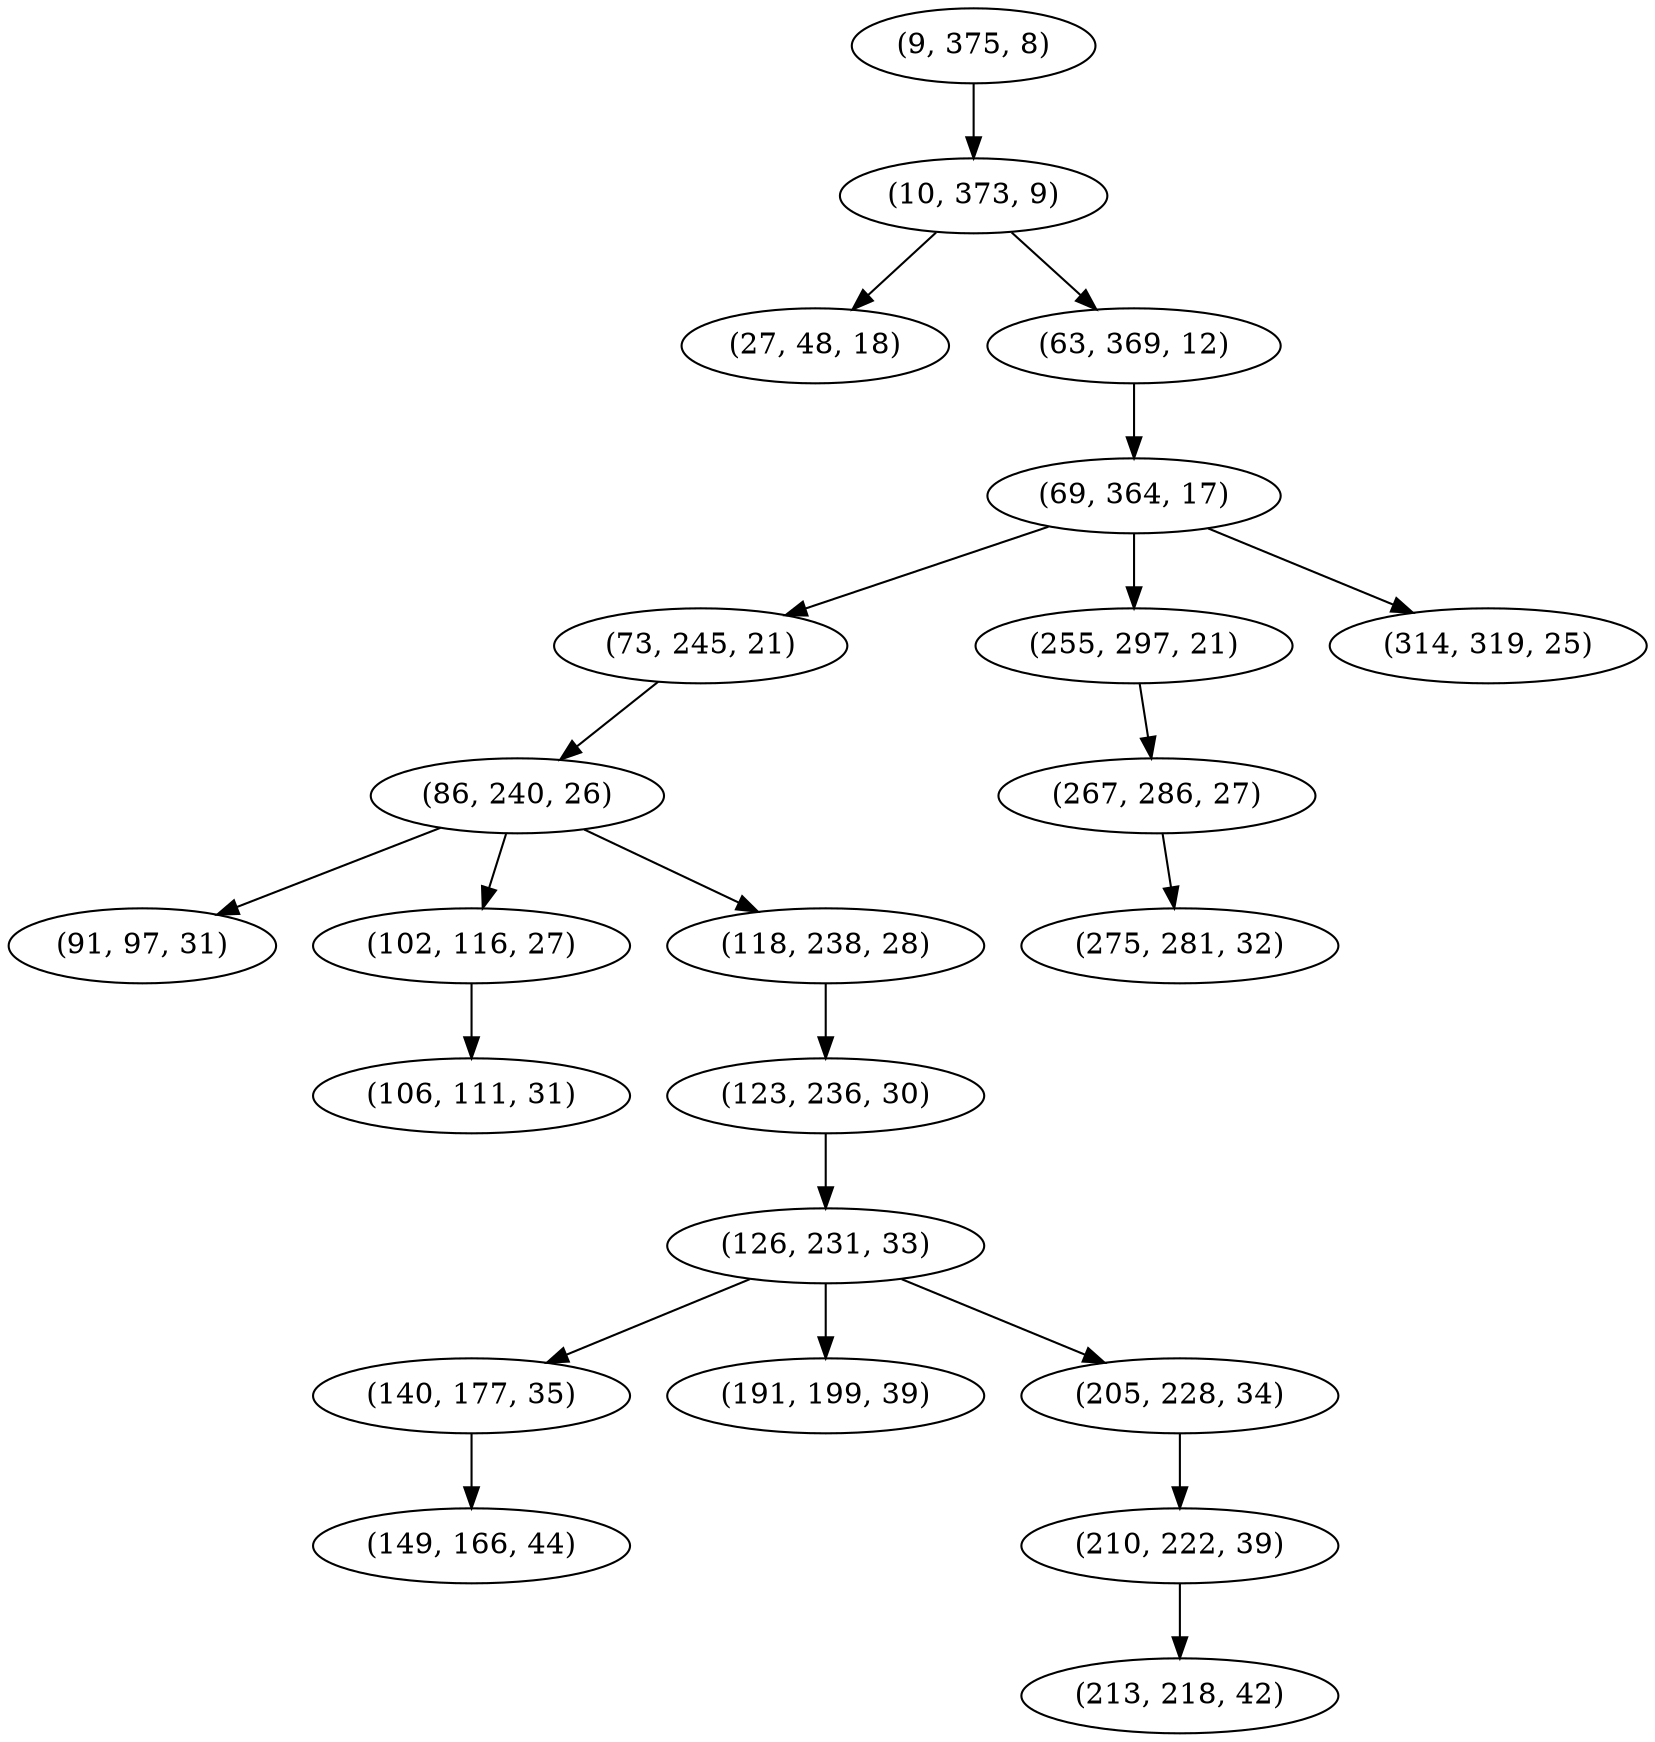 digraph tree {
    "(9, 375, 8)";
    "(10, 373, 9)";
    "(27, 48, 18)";
    "(63, 369, 12)";
    "(69, 364, 17)";
    "(73, 245, 21)";
    "(86, 240, 26)";
    "(91, 97, 31)";
    "(102, 116, 27)";
    "(106, 111, 31)";
    "(118, 238, 28)";
    "(123, 236, 30)";
    "(126, 231, 33)";
    "(140, 177, 35)";
    "(149, 166, 44)";
    "(191, 199, 39)";
    "(205, 228, 34)";
    "(210, 222, 39)";
    "(213, 218, 42)";
    "(255, 297, 21)";
    "(267, 286, 27)";
    "(275, 281, 32)";
    "(314, 319, 25)";
    "(9, 375, 8)" -> "(10, 373, 9)";
    "(10, 373, 9)" -> "(27, 48, 18)";
    "(10, 373, 9)" -> "(63, 369, 12)";
    "(63, 369, 12)" -> "(69, 364, 17)";
    "(69, 364, 17)" -> "(73, 245, 21)";
    "(69, 364, 17)" -> "(255, 297, 21)";
    "(69, 364, 17)" -> "(314, 319, 25)";
    "(73, 245, 21)" -> "(86, 240, 26)";
    "(86, 240, 26)" -> "(91, 97, 31)";
    "(86, 240, 26)" -> "(102, 116, 27)";
    "(86, 240, 26)" -> "(118, 238, 28)";
    "(102, 116, 27)" -> "(106, 111, 31)";
    "(118, 238, 28)" -> "(123, 236, 30)";
    "(123, 236, 30)" -> "(126, 231, 33)";
    "(126, 231, 33)" -> "(140, 177, 35)";
    "(126, 231, 33)" -> "(191, 199, 39)";
    "(126, 231, 33)" -> "(205, 228, 34)";
    "(140, 177, 35)" -> "(149, 166, 44)";
    "(205, 228, 34)" -> "(210, 222, 39)";
    "(210, 222, 39)" -> "(213, 218, 42)";
    "(255, 297, 21)" -> "(267, 286, 27)";
    "(267, 286, 27)" -> "(275, 281, 32)";
}
